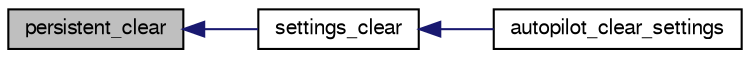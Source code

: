 digraph "persistent_clear"
{
  edge [fontname="FreeSans",fontsize="10",labelfontname="FreeSans",labelfontsize="10"];
  node [fontname="FreeSans",fontsize="10",shape=record];
  rankdir="LR";
  Node1 [label="persistent_clear",height=0.2,width=0.4,color="black", fillcolor="grey75", style="filled", fontcolor="black"];
  Node1 -> Node2 [dir="back",color="midnightblue",fontsize="10",style="solid",fontname="FreeSans"];
  Node2 [label="settings_clear",height=0.2,width=0.4,color="black", fillcolor="white", style="filled",URL="$settings_8h.html#a76ba58642034832f6b3c5781b693f13e",tooltip="clear all persistent settings from flash "];
  Node2 -> Node3 [dir="back",color="midnightblue",fontsize="10",style="solid",fontname="FreeSans"];
  Node3 [label="autopilot_clear_settings",height=0.2,width=0.4,color="black", fillcolor="white", style="filled",URL="$autopilot_8h.html#addcec3e042ad2a7a6a17e6ffa506b7ba",tooltip="Clear marked settings in flash try to make sure that we don&#39;t write to flash while flying Also provid..."];
}
